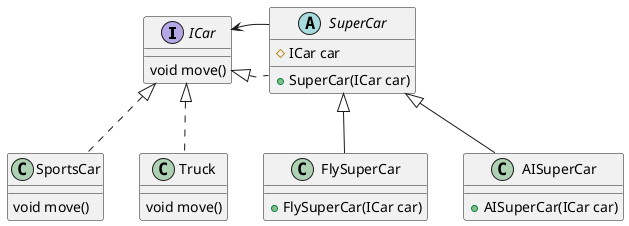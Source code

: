 @startuml
'https://plantuml.com/class-diagram

interface ICar{
     void move()
}

class SportsCar implements ICar{
     void move()
}

class Truck implements ICar{
     void move()
}

abstract class SuperCar  implements ICar{
    #ICar car
    +SuperCar(ICar car)
}

class FlySuperCar extends SuperCar{

    +FlySuperCar(ICar car)
}

class AISuperCar extends SuperCar{
    +AISuperCar(ICar car)
}


SuperCar -> ICar

@enduml